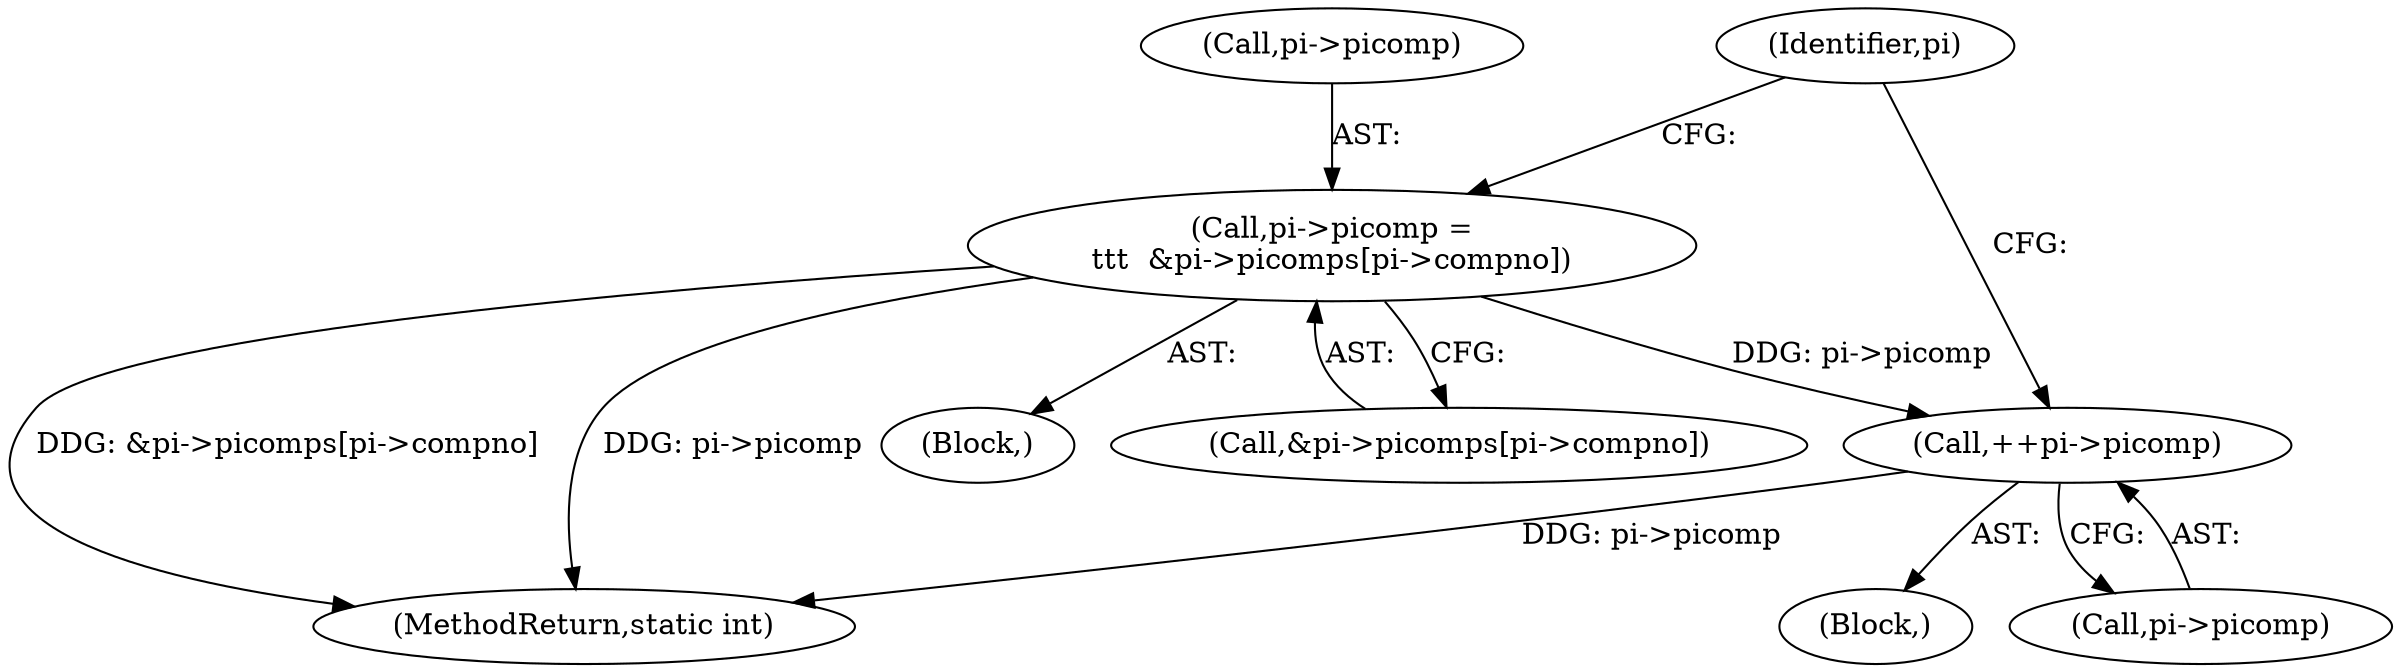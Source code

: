digraph "0_jasper_aa0b0f79ade5eef8b0e7a214c03f5af54b36ba7d_0@array" {
"1000365" [label="(Call,pi->picomp =\n\t\t\t  &pi->picomps[pi->compno])"];
"1000399" [label="(Call,++pi->picomp)"];
"1000365" [label="(Call,pi->picomp =\n\t\t\t  &pi->picomps[pi->compno])"];
"1000717" [label="(MethodReturn,static int)"];
"1000357" [label="(Block,)"];
"1000369" [label="(Call,&pi->picomps[pi->compno])"];
"1000366" [label="(Call,pi->picomp)"];
"1000380" [label="(Identifier,pi)"];
"1000400" [label="(Call,pi->picomp)"];
"1000394" [label="(Block,)"];
"1000399" [label="(Call,++pi->picomp)"];
"1000365" -> "1000357"  [label="AST: "];
"1000365" -> "1000369"  [label="CFG: "];
"1000366" -> "1000365"  [label="AST: "];
"1000369" -> "1000365"  [label="AST: "];
"1000380" -> "1000365"  [label="CFG: "];
"1000365" -> "1000717"  [label="DDG: &pi->picomps[pi->compno]"];
"1000365" -> "1000717"  [label="DDG: pi->picomp"];
"1000365" -> "1000399"  [label="DDG: pi->picomp"];
"1000399" -> "1000394"  [label="AST: "];
"1000399" -> "1000400"  [label="CFG: "];
"1000400" -> "1000399"  [label="AST: "];
"1000380" -> "1000399"  [label="CFG: "];
"1000399" -> "1000717"  [label="DDG: pi->picomp"];
}

